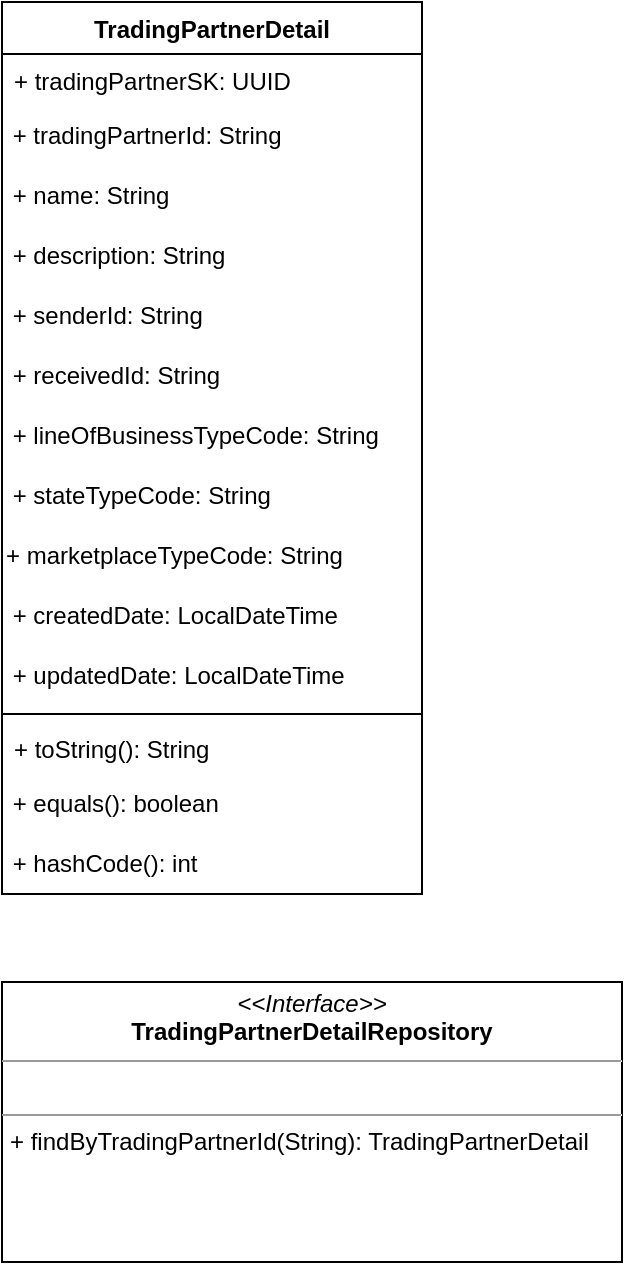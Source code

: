 <mxfile version="16.0.2" type="device"><diagram id="C5RBs43oDa-KdzZeNtuy" name="Page-1"><mxGraphModel dx="1106" dy="767" grid="1" gridSize="10" guides="1" tooltips="1" connect="1" arrows="1" fold="1" page="1" pageScale="1" pageWidth="827" pageHeight="1169" math="0" shadow="0"><root><mxCell id="WIyWlLk6GJQsqaUBKTNV-0"/><mxCell id="WIyWlLk6GJQsqaUBKTNV-1" parent="WIyWlLk6GJQsqaUBKTNV-0"/><mxCell id="OYteGCBuahnvDDZjMNE0-0" value="TradingPartnerDetail" style="swimlane;fontStyle=1;align=center;verticalAlign=top;childLayout=stackLayout;horizontal=1;startSize=26;horizontalStack=0;resizeParent=1;resizeParentMax=0;resizeLast=0;collapsible=1;marginBottom=0;" vertex="1" parent="WIyWlLk6GJQsqaUBKTNV-1"><mxGeometry x="80" y="80" width="210" height="446" as="geometry"/></mxCell><mxCell id="OYteGCBuahnvDDZjMNE0-1" value="+ tradingPartnerSK: UUID" style="text;strokeColor=none;fillColor=none;align=left;verticalAlign=top;spacingLeft=4;spacingRight=4;overflow=hidden;rotatable=0;points=[[0,0.5],[1,0.5]];portConstraint=eastwest;" vertex="1" parent="OYteGCBuahnvDDZjMNE0-0"><mxGeometry y="26" width="210" height="26" as="geometry"/></mxCell><mxCell id="OYteGCBuahnvDDZjMNE0-4" value="&amp;nbsp;+ tradingPartnerId: String" style="text;html=1;strokeColor=none;fillColor=none;align=left;verticalAlign=middle;whiteSpace=wrap;rounded=0;" vertex="1" parent="OYteGCBuahnvDDZjMNE0-0"><mxGeometry y="52" width="210" height="30" as="geometry"/></mxCell><mxCell id="OYteGCBuahnvDDZjMNE0-5" value="&amp;nbsp;+ name: String" style="text;html=1;strokeColor=none;fillColor=none;align=left;verticalAlign=middle;whiteSpace=wrap;rounded=0;" vertex="1" parent="OYteGCBuahnvDDZjMNE0-0"><mxGeometry y="82" width="210" height="30" as="geometry"/></mxCell><mxCell id="OYteGCBuahnvDDZjMNE0-6" value="&amp;nbsp;+ description: String" style="text;html=1;strokeColor=none;fillColor=none;align=left;verticalAlign=middle;whiteSpace=wrap;rounded=0;" vertex="1" parent="OYteGCBuahnvDDZjMNE0-0"><mxGeometry y="112" width="210" height="30" as="geometry"/></mxCell><mxCell id="OYteGCBuahnvDDZjMNE0-7" value="&amp;nbsp;+ senderId: String" style="text;html=1;strokeColor=none;fillColor=none;align=left;verticalAlign=middle;whiteSpace=wrap;rounded=0;" vertex="1" parent="OYteGCBuahnvDDZjMNE0-0"><mxGeometry y="142" width="210" height="30" as="geometry"/></mxCell><mxCell id="OYteGCBuahnvDDZjMNE0-8" value="&amp;nbsp;+ receivedId: String" style="text;html=1;strokeColor=none;fillColor=none;align=left;verticalAlign=middle;whiteSpace=wrap;rounded=0;" vertex="1" parent="OYteGCBuahnvDDZjMNE0-0"><mxGeometry y="172" width="210" height="30" as="geometry"/></mxCell><mxCell id="OYteGCBuahnvDDZjMNE0-9" value="&amp;nbsp;+ lineOfBusinessTypeCode: String" style="text;html=1;strokeColor=none;fillColor=none;align=left;verticalAlign=middle;whiteSpace=wrap;rounded=0;" vertex="1" parent="OYteGCBuahnvDDZjMNE0-0"><mxGeometry y="202" width="210" height="30" as="geometry"/></mxCell><mxCell id="OYteGCBuahnvDDZjMNE0-10" value="&amp;nbsp;+ stateTypeCode: String" style="text;html=1;strokeColor=none;fillColor=none;align=left;verticalAlign=middle;whiteSpace=wrap;rounded=0;" vertex="1" parent="OYteGCBuahnvDDZjMNE0-0"><mxGeometry y="232" width="210" height="30" as="geometry"/></mxCell><mxCell id="OYteGCBuahnvDDZjMNE0-11" value="+ marketplaceTypeCode: String" style="text;html=1;strokeColor=none;fillColor=none;align=left;verticalAlign=middle;whiteSpace=wrap;rounded=0;" vertex="1" parent="OYteGCBuahnvDDZjMNE0-0"><mxGeometry y="262" width="210" height="30" as="geometry"/></mxCell><mxCell id="OYteGCBuahnvDDZjMNE0-12" value="&amp;nbsp;+ createdDate: LocalDateTime" style="text;html=1;strokeColor=none;fillColor=none;align=left;verticalAlign=middle;whiteSpace=wrap;rounded=0;" vertex="1" parent="OYteGCBuahnvDDZjMNE0-0"><mxGeometry y="292" width="210" height="30" as="geometry"/></mxCell><mxCell id="OYteGCBuahnvDDZjMNE0-13" value="&amp;nbsp;+ updatedDate: LocalDateTime" style="text;html=1;strokeColor=none;fillColor=none;align=left;verticalAlign=middle;whiteSpace=wrap;rounded=0;" vertex="1" parent="OYteGCBuahnvDDZjMNE0-0"><mxGeometry y="322" width="210" height="30" as="geometry"/></mxCell><mxCell id="OYteGCBuahnvDDZjMNE0-2" value="" style="line;strokeWidth=1;fillColor=none;align=left;verticalAlign=middle;spacingTop=-1;spacingLeft=3;spacingRight=3;rotatable=0;labelPosition=right;points=[];portConstraint=eastwest;" vertex="1" parent="OYteGCBuahnvDDZjMNE0-0"><mxGeometry y="352" width="210" height="8" as="geometry"/></mxCell><mxCell id="OYteGCBuahnvDDZjMNE0-3" value="+ toString(): String" style="text;strokeColor=none;fillColor=none;align=left;verticalAlign=top;spacingLeft=4;spacingRight=4;overflow=hidden;rotatable=0;points=[[0,0.5],[1,0.5]];portConstraint=eastwest;" vertex="1" parent="OYteGCBuahnvDDZjMNE0-0"><mxGeometry y="360" width="210" height="26" as="geometry"/></mxCell><mxCell id="OYteGCBuahnvDDZjMNE0-14" value="&amp;nbsp;+ equals(): boolean" style="text;html=1;strokeColor=none;fillColor=none;align=left;verticalAlign=middle;whiteSpace=wrap;rounded=0;" vertex="1" parent="OYteGCBuahnvDDZjMNE0-0"><mxGeometry y="386" width="210" height="30" as="geometry"/></mxCell><mxCell id="OYteGCBuahnvDDZjMNE0-15" value="&amp;nbsp;+ hashCode(): int" style="text;html=1;strokeColor=none;fillColor=none;align=left;verticalAlign=middle;whiteSpace=wrap;rounded=0;" vertex="1" parent="OYteGCBuahnvDDZjMNE0-0"><mxGeometry y="416" width="210" height="30" as="geometry"/></mxCell><mxCell id="OYteGCBuahnvDDZjMNE0-16" value="&lt;p style=&quot;margin: 0px ; margin-top: 4px ; text-align: center&quot;&gt;&lt;i&gt;&amp;lt;&amp;lt;Interface&amp;gt;&amp;gt;&lt;/i&gt;&lt;br&gt;&lt;b&gt;TradingPartnerDetailRepository&lt;/b&gt;&lt;/p&gt;&lt;hr size=&quot;1&quot;&gt;&lt;p style=&quot;margin: 0px ; margin-left: 4px&quot;&gt;&lt;br&gt;&lt;/p&gt;&lt;hr size=&quot;1&quot;&gt;&lt;p style=&quot;margin: 0px ; margin-left: 4px&quot;&gt;+ findByTradingPartnerId(String): TradingPartnerDetail&lt;br&gt;&lt;/p&gt;" style="verticalAlign=top;align=left;overflow=fill;fontSize=12;fontFamily=Helvetica;html=1;" vertex="1" parent="WIyWlLk6GJQsqaUBKTNV-1"><mxGeometry x="80" y="570" width="310" height="140" as="geometry"/></mxCell></root></mxGraphModel></diagram></mxfile>